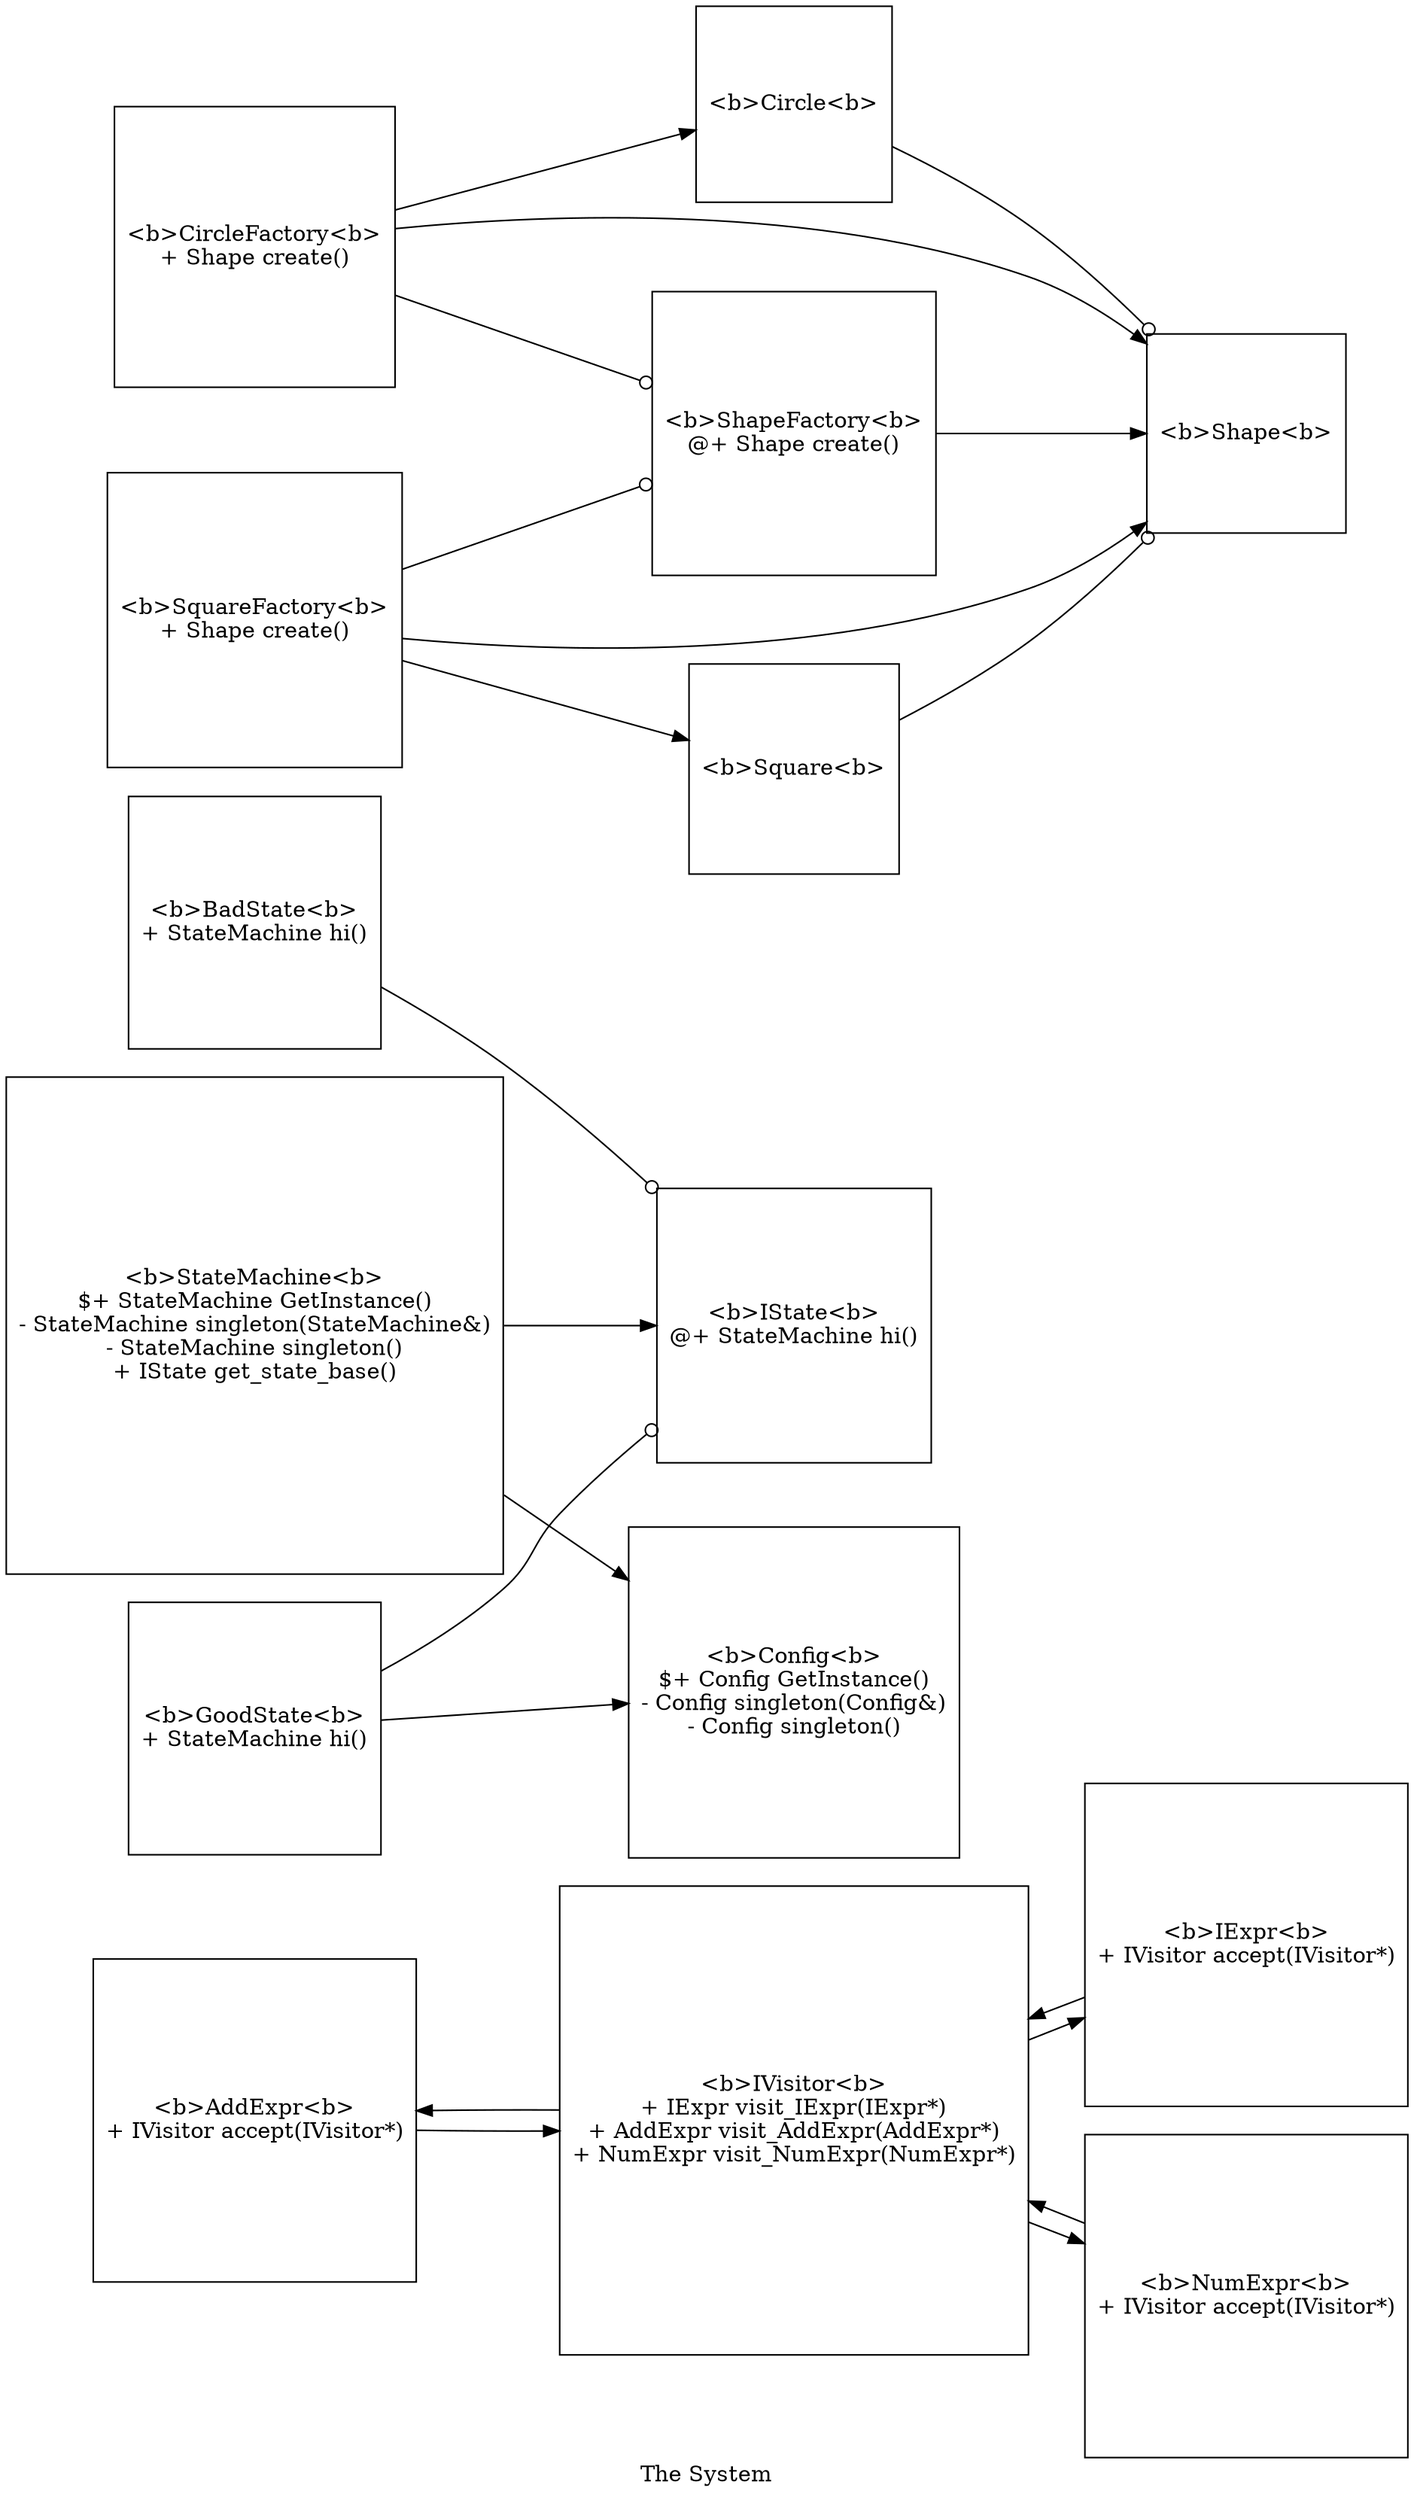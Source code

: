 digraph example {
rankdir=LR;
node [shape=square];
AddExpr [label="<b>AddExpr<\b>
+ IVisitor accept(IVisitor*)"];
BadState [label="<b>BadState<\b>
+ StateMachine hi()"];
Circle [label="<b>Circle<\b>"];
CircleFactory [label="<b>CircleFactory<\b>
+ Shape create()"];
Config [label="<b>Config<\b>
$+ Config GetInstance()
- Config singleton(Config&)
- Config singleton()"];
GoodState [label="<b>GoodState<\b>
+ StateMachine hi()"];
IExpr [label="<b>IExpr<\b>
+ IVisitor accept(IVisitor*)"];
IState [label="<b>IState<\b>
@+ StateMachine hi()"];
IVisitor [label="<b>IVisitor<\b>
+ IExpr visit_IExpr(IExpr*)
+ AddExpr visit_AddExpr(AddExpr*)
+ NumExpr visit_NumExpr(NumExpr*)"];
NumExpr [label="<b>NumExpr<\b>
+ IVisitor accept(IVisitor*)"];
Shape [label="<b>Shape<\b>"];
ShapeFactory [label="<b>ShapeFactory<\b>
@+ Shape create()"];
Square [label="<b>Square<\b>"];
SquareFactory [label="<b>SquareFactory<\b>
+ Shape create()"];
StateMachine [label="<b>StateMachine<\b>
$+ StateMachine GetInstance()
- StateMachine singleton(StateMachine&)
- StateMachine singleton()
+ IState get_state_base()"];

AddExpr -> IVisitor[arrowhead=normal];
BadState -> IState[arrowhead=odot];
Circle -> Shape[arrowhead=odot];
CircleFactory -> ShapeFactory[arrowhead=odot];
CircleFactory -> Shape[arrowhead=normal];
CircleFactory -> Circle[arrowhead=normal];
GoodState -> IState[arrowhead=odot];
GoodState -> Config[arrowhead=normal];
IExpr -> IVisitor[arrowhead=normal];
IVisitor -> IExpr[arrowhead=normal];
IVisitor -> AddExpr[arrowhead=normal];
IVisitor -> NumExpr[arrowhead=normal];
NumExpr -> IVisitor[arrowhead=normal];
ShapeFactory -> Shape[arrowhead=normal];
Square -> Shape[arrowhead=odot];
SquareFactory -> ShapeFactory[arrowhead=odot];
SquareFactory -> Shape[arrowhead=normal];
SquareFactory -> Square[arrowhead=normal];
StateMachine -> Config[arrowhead=normal];
StateMachine -> IState[arrowhead=normal];
label="The System"
style=filled
fillcolor=yellow
}
